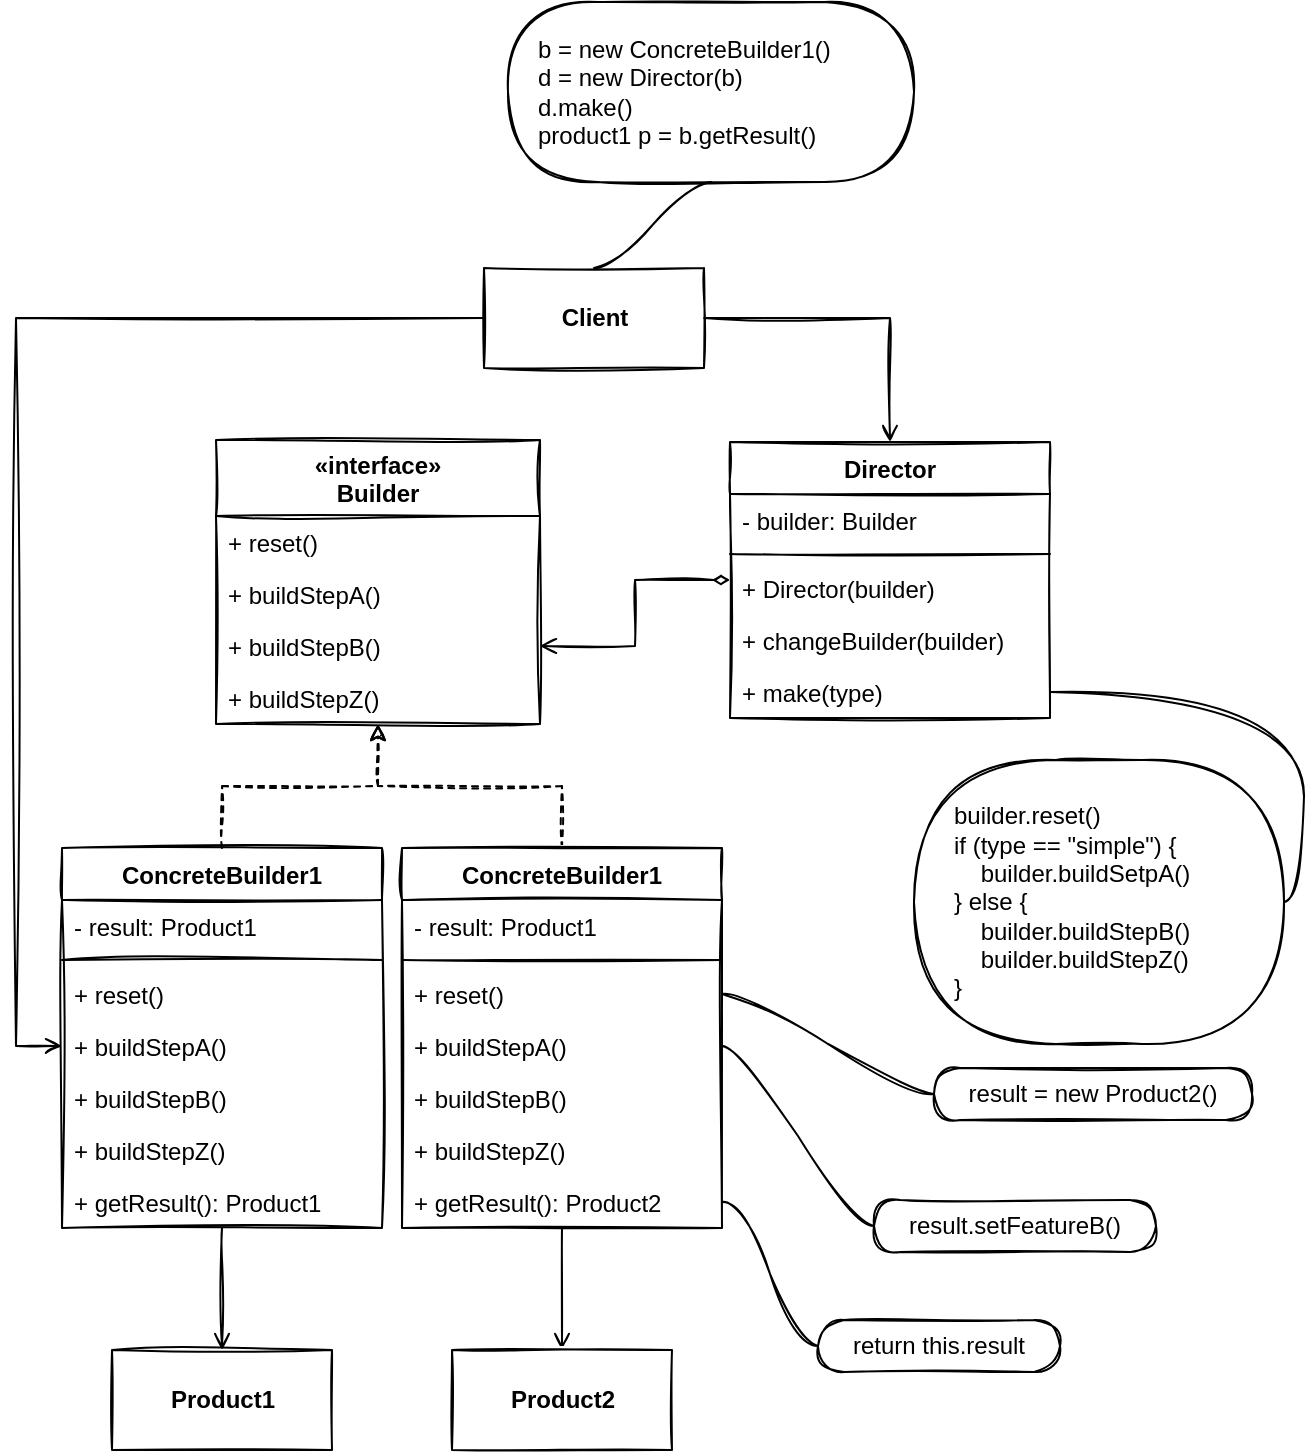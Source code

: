 <mxfile>
    <diagram id="TZTLIemM7V4YDibyDKoc" name="Standard">
        <mxGraphModel dx="1374" dy="782" grid="0" gridSize="10" guides="1" tooltips="1" connect="1" arrows="1" fold="1" page="1" pageScale="1" pageWidth="827" pageHeight="1169" math="0" shadow="0">
            <root>
                <mxCell id="0"/>
                <mxCell id="1" parent="0"/>
                <mxCell id="6" value="«interface»&#10;Builder" style="swimlane;fontStyle=1;childLayout=stackLayout;horizontal=1;startSize=38;fillColor=none;horizontalStack=0;resizeParent=1;resizeParentMax=0;resizeLast=0;collapsible=1;marginBottom=0;sketch=1;" parent="1" vertex="1">
                    <mxGeometry x="221" y="294" width="162" height="142" as="geometry">
                        <mxRectangle x="130" y="284" width="90" height="38" as="alternateBounds"/>
                    </mxGeometry>
                </mxCell>
                <mxCell id="7" value="+ reset()" style="text;strokeColor=none;fillColor=none;align=left;verticalAlign=top;spacingLeft=4;spacingRight=4;overflow=hidden;rotatable=0;points=[[0,0.5],[1,0.5]];portConstraint=eastwest;sketch=1;" parent="6" vertex="1">
                    <mxGeometry y="38" width="162" height="26" as="geometry"/>
                </mxCell>
                <mxCell id="8" value="+ buildStepA()" style="text;strokeColor=none;fillColor=none;align=left;verticalAlign=top;spacingLeft=4;spacingRight=4;overflow=hidden;rotatable=0;points=[[0,0.5],[1,0.5]];portConstraint=eastwest;sketch=1;" parent="6" vertex="1">
                    <mxGeometry y="64" width="162" height="26" as="geometry"/>
                </mxCell>
                <mxCell id="9" value="+ buildStepB()" style="text;strokeColor=none;fillColor=none;align=left;verticalAlign=top;spacingLeft=4;spacingRight=4;overflow=hidden;rotatable=0;points=[[0,0.5],[1,0.5]];portConstraint=eastwest;sketch=1;" parent="6" vertex="1">
                    <mxGeometry y="90" width="162" height="26" as="geometry"/>
                </mxCell>
                <mxCell id="15" value="+ buildStepZ()" style="text;strokeColor=none;fillColor=none;align=left;verticalAlign=top;spacingLeft=4;spacingRight=4;overflow=hidden;rotatable=0;points=[[0,0.5],[1,0.5]];portConstraint=eastwest;sketch=1;" parent="6" vertex="1">
                    <mxGeometry y="116" width="162" height="26" as="geometry"/>
                </mxCell>
                <mxCell id="30" style="edgeStyle=orthogonalEdgeStyle;sketch=1;html=1;exitX=0.5;exitY=0;exitDx=0;exitDy=0;entryX=0.5;entryY=1;entryDx=0;entryDy=0;rounded=0;dashed=1;" parent="1" source="16" target="6" edge="1">
                    <mxGeometry relative="1" as="geometry"/>
                </mxCell>
                <mxCell id="37" value="" style="edgeStyle=orthogonalEdgeStyle;rounded=0;sketch=1;html=1;endArrow=open;endFill=0;" parent="1" source="16" target="34" edge="1">
                    <mxGeometry relative="1" as="geometry"/>
                </mxCell>
                <mxCell id="16" value="ConcreteBuilder1" style="swimlane;fontStyle=1;align=center;verticalAlign=top;childLayout=stackLayout;horizontal=1;startSize=26;horizontalStack=0;resizeParent=1;resizeParentMax=0;resizeLast=0;collapsible=1;marginBottom=0;sketch=1;" parent="1" vertex="1">
                    <mxGeometry x="144" y="498" width="160" height="190" as="geometry">
                        <mxRectangle x="53" y="488" width="127" height="26" as="alternateBounds"/>
                    </mxGeometry>
                </mxCell>
                <mxCell id="17" value="- result: Product1" style="text;strokeColor=none;fillColor=none;align=left;verticalAlign=top;spacingLeft=4;spacingRight=4;overflow=hidden;rotatable=0;points=[[0,0.5],[1,0.5]];portConstraint=eastwest;sketch=1;" parent="16" vertex="1">
                    <mxGeometry y="26" width="160" height="26" as="geometry"/>
                </mxCell>
                <mxCell id="18" value="" style="line;strokeWidth=1;fillColor=none;align=left;verticalAlign=middle;spacingTop=-1;spacingLeft=3;spacingRight=3;rotatable=0;labelPosition=right;points=[];portConstraint=eastwest;sketch=1;" parent="16" vertex="1">
                    <mxGeometry y="52" width="160" height="8" as="geometry"/>
                </mxCell>
                <mxCell id="19" value="+ reset()" style="text;strokeColor=none;fillColor=none;align=left;verticalAlign=top;spacingLeft=4;spacingRight=4;overflow=hidden;rotatable=0;points=[[0,0.5],[1,0.5]];portConstraint=eastwest;sketch=1;" parent="16" vertex="1">
                    <mxGeometry y="60" width="160" height="26" as="geometry"/>
                </mxCell>
                <mxCell id="21" value="+ buildStepA()" style="text;strokeColor=none;fillColor=none;align=left;verticalAlign=top;spacingLeft=4;spacingRight=4;overflow=hidden;rotatable=0;points=[[0,0.5],[1,0.5]];portConstraint=eastwest;sketch=1;" parent="16" vertex="1">
                    <mxGeometry y="86" width="160" height="26" as="geometry"/>
                </mxCell>
                <mxCell id="20" value="+ buildStepB()" style="text;strokeColor=none;fillColor=none;align=left;verticalAlign=top;spacingLeft=4;spacingRight=4;overflow=hidden;rotatable=0;points=[[0,0.5],[1,0.5]];portConstraint=eastwest;sketch=1;" parent="16" vertex="1">
                    <mxGeometry y="112" width="160" height="26" as="geometry"/>
                </mxCell>
                <mxCell id="22" value="+ buildStepZ()" style="text;strokeColor=none;fillColor=none;align=left;verticalAlign=top;spacingLeft=4;spacingRight=4;overflow=hidden;rotatable=0;points=[[0,0.5],[1,0.5]];portConstraint=eastwest;sketch=1;" parent="16" vertex="1">
                    <mxGeometry y="138" width="160" height="26" as="geometry"/>
                </mxCell>
                <mxCell id="38" value="+ getResult(): Product1" style="text;strokeColor=none;fillColor=none;align=left;verticalAlign=top;spacingLeft=4;spacingRight=4;overflow=hidden;rotatable=0;points=[[0,0.5],[1,0.5]];portConstraint=eastwest;sketch=1;" parent="16" vertex="1">
                    <mxGeometry y="164" width="160" height="26" as="geometry"/>
                </mxCell>
                <mxCell id="32" style="edgeStyle=orthogonalEdgeStyle;rounded=0;sketch=1;html=1;exitX=0.5;exitY=0;exitDx=0;exitDy=0;entryX=0.5;entryY=1;entryDx=0;entryDy=0;dashed=1;" parent="1" source="23" target="6" edge="1">
                    <mxGeometry relative="1" as="geometry">
                        <mxPoint x="302" y="436" as="targetPoint"/>
                    </mxGeometry>
                </mxCell>
                <mxCell id="36" value="" style="edgeStyle=orthogonalEdgeStyle;rounded=0;sketch=1;html=1;endArrow=open;endFill=0;" parent="1" source="23" target="35" edge="1">
                    <mxGeometry relative="1" as="geometry"/>
                </mxCell>
                <mxCell id="23" value="ConcreteBuilder1" style="swimlane;fontStyle=1;align=center;verticalAlign=top;childLayout=stackLayout;horizontal=1;startSize=26;horizontalStack=0;resizeParent=1;resizeParentMax=0;resizeLast=0;collapsible=1;marginBottom=0;sketch=1;" parent="1" vertex="1">
                    <mxGeometry x="314" y="498" width="160" height="190" as="geometry"/>
                </mxCell>
                <mxCell id="24" value="- result: Product1" style="text;strokeColor=none;fillColor=none;align=left;verticalAlign=top;spacingLeft=4;spacingRight=4;overflow=hidden;rotatable=0;points=[[0,0.5],[1,0.5]];portConstraint=eastwest;sketch=1;" parent="23" vertex="1">
                    <mxGeometry y="26" width="160" height="26" as="geometry"/>
                </mxCell>
                <mxCell id="25" value="" style="line;strokeWidth=1;fillColor=none;align=left;verticalAlign=middle;spacingTop=-1;spacingLeft=3;spacingRight=3;rotatable=0;labelPosition=right;points=[];portConstraint=eastwest;sketch=1;" parent="23" vertex="1">
                    <mxGeometry y="52" width="160" height="8" as="geometry"/>
                </mxCell>
                <mxCell id="26" value="+ reset()" style="text;strokeColor=none;fillColor=none;align=left;verticalAlign=top;spacingLeft=4;spacingRight=4;overflow=hidden;rotatable=0;points=[[0,0.5],[1,0.5]];portConstraint=eastwest;sketch=1;" parent="23" vertex="1">
                    <mxGeometry y="60" width="160" height="26" as="geometry"/>
                </mxCell>
                <mxCell id="27" value="+ buildStepA()" style="text;strokeColor=none;fillColor=none;align=left;verticalAlign=top;spacingLeft=4;spacingRight=4;overflow=hidden;rotatable=0;points=[[0,0.5],[1,0.5]];portConstraint=eastwest;sketch=1;" parent="23" vertex="1">
                    <mxGeometry y="86" width="160" height="26" as="geometry"/>
                </mxCell>
                <mxCell id="28" value="+ buildStepB()" style="text;strokeColor=none;fillColor=none;align=left;verticalAlign=top;spacingLeft=4;spacingRight=4;overflow=hidden;rotatable=0;points=[[0,0.5],[1,0.5]];portConstraint=eastwest;sketch=1;" parent="23" vertex="1">
                    <mxGeometry y="112" width="160" height="26" as="geometry"/>
                </mxCell>
                <mxCell id="29" value="+ buildStepZ()" style="text;strokeColor=none;fillColor=none;align=left;verticalAlign=top;spacingLeft=4;spacingRight=4;overflow=hidden;rotatable=0;points=[[0,0.5],[1,0.5]];portConstraint=eastwest;sketch=1;" parent="23" vertex="1">
                    <mxGeometry y="138" width="160" height="26" as="geometry"/>
                </mxCell>
                <mxCell id="39" value="+ getResult(): Product2" style="text;strokeColor=none;fillColor=none;align=left;verticalAlign=top;spacingLeft=4;spacingRight=4;overflow=hidden;rotatable=0;points=[[0,0.5],[1,0.5]];portConstraint=eastwest;sketch=1;" parent="23" vertex="1">
                    <mxGeometry y="164" width="160" height="26" as="geometry"/>
                </mxCell>
                <mxCell id="34" value="Product1" style="html=1;sketch=1;fontStyle=1" parent="1" vertex="1">
                    <mxGeometry x="169" y="749" width="110" height="50" as="geometry"/>
                </mxCell>
                <mxCell id="35" value="Product2" style="html=1;sketch=1;fontStyle=1" parent="1" vertex="1">
                    <mxGeometry x="339" y="749" width="110" height="50" as="geometry"/>
                </mxCell>
                <mxCell id="47" value="" style="edgeStyle=orthogonalEdgeStyle;rounded=0;sketch=1;html=1;endArrow=open;endFill=0;startArrow=diamondThin;startFill=0;" parent="1" source="40" target="9" edge="1">
                    <mxGeometry relative="1" as="geometry"/>
                </mxCell>
                <mxCell id="40" value="Director" style="swimlane;fontStyle=1;align=center;verticalAlign=top;childLayout=stackLayout;horizontal=1;startSize=26;horizontalStack=0;resizeParent=1;resizeParentMax=0;resizeLast=0;collapsible=1;marginBottom=0;sketch=1;" parent="1" vertex="1">
                    <mxGeometry x="478" y="295" width="160" height="138" as="geometry">
                        <mxRectangle x="387" y="285" width="73" height="26" as="alternateBounds"/>
                    </mxGeometry>
                </mxCell>
                <mxCell id="41" value="- builder: Builder" style="text;strokeColor=none;fillColor=none;align=left;verticalAlign=top;spacingLeft=4;spacingRight=4;overflow=hidden;rotatable=0;points=[[0,0.5],[1,0.5]];portConstraint=eastwest;sketch=1;" parent="40" vertex="1">
                    <mxGeometry y="26" width="160" height="26" as="geometry"/>
                </mxCell>
                <mxCell id="42" value="" style="line;strokeWidth=1;fillColor=none;align=left;verticalAlign=middle;spacingTop=-1;spacingLeft=3;spacingRight=3;rotatable=0;labelPosition=right;points=[];portConstraint=eastwest;sketch=1;" parent="40" vertex="1">
                    <mxGeometry y="52" width="160" height="8" as="geometry"/>
                </mxCell>
                <mxCell id="43" value="+ Director(builder)" style="text;strokeColor=none;fillColor=none;align=left;verticalAlign=top;spacingLeft=4;spacingRight=4;overflow=hidden;rotatable=0;points=[[0,0.5],[1,0.5]];portConstraint=eastwest;sketch=1;" parent="40" vertex="1">
                    <mxGeometry y="60" width="160" height="26" as="geometry"/>
                </mxCell>
                <mxCell id="44" value="+ changeBuilder(builder)" style="text;strokeColor=none;fillColor=none;align=left;verticalAlign=top;spacingLeft=4;spacingRight=4;overflow=hidden;rotatable=0;points=[[0,0.5],[1,0.5]];portConstraint=eastwest;sketch=1;" parent="40" vertex="1">
                    <mxGeometry y="86" width="160" height="26" as="geometry"/>
                </mxCell>
                <mxCell id="45" value="+ make(type)" style="text;strokeColor=none;fillColor=none;align=left;verticalAlign=top;spacingLeft=4;spacingRight=4;overflow=hidden;rotatable=0;points=[[0,0.5],[1,0.5]];portConstraint=eastwest;sketch=1;" parent="40" vertex="1">
                    <mxGeometry y="112" width="160" height="26" as="geometry"/>
                </mxCell>
                <mxCell id="50" style="edgeStyle=orthogonalEdgeStyle;rounded=0;sketch=1;html=1;exitX=0;exitY=0.5;exitDx=0;exitDy=0;startArrow=none;startFill=0;endArrow=open;endFill=0;entryX=0;entryY=0.5;entryDx=0;entryDy=0;" parent="1" source="49" target="21" edge="1">
                    <mxGeometry relative="1" as="geometry">
                        <mxPoint x="116" y="606" as="targetPoint"/>
                        <Array as="points">
                            <mxPoint x="121" y="233"/>
                            <mxPoint x="121" y="597"/>
                        </Array>
                    </mxGeometry>
                </mxCell>
                <mxCell id="51" style="edgeStyle=orthogonalEdgeStyle;rounded=0;sketch=1;html=1;exitX=1;exitY=0.5;exitDx=0;exitDy=0;entryX=0.5;entryY=0;entryDx=0;entryDy=0;startArrow=none;startFill=0;endArrow=open;endFill=0;" parent="1" source="49" target="40" edge="1">
                    <mxGeometry relative="1" as="geometry"/>
                </mxCell>
                <mxCell id="49" value="Client" style="html=1;sketch=1;fontStyle=1" parent="1" vertex="1">
                    <mxGeometry x="355" y="208" width="110" height="50" as="geometry"/>
                </mxCell>
                <mxCell id="52" value="b = new ConcreteBuilder1()&lt;br&gt;d = new Director(b)&lt;br&gt;d.make()&lt;br&gt;product1 p = b.getResult()" style="whiteSpace=wrap;html=1;rounded=1;arcSize=50;align=left;verticalAlign=middle;strokeWidth=1;autosize=1;spacing=15;treeFolding=1;treeMoving=1;newEdgeStyle={&quot;edgeStyle&quot;:&quot;entityRelationEdgeStyle&quot;,&quot;startArrow&quot;:&quot;none&quot;,&quot;endArrow&quot;:&quot;none&quot;,&quot;segment&quot;:10,&quot;curved&quot;:1};sketch=1;spacingLeft=0;spacingRight=0;" parent="1" vertex="1">
                    <mxGeometry x="367" y="75" width="203" height="90" as="geometry"/>
                </mxCell>
                <mxCell id="53" value="" style="edgeStyle=entityRelationEdgeStyle;startArrow=none;endArrow=none;segment=10;curved=1;rounded=0;sketch=1;exitX=0.5;exitY=0;exitDx=0;exitDy=0;entryX=0.5;entryY=1;entryDx=0;entryDy=0;" parent="1" source="49" target="52" edge="1">
                    <mxGeometry relative="1" as="geometry">
                        <mxPoint x="416" y="181" as="sourcePoint"/>
                    </mxGeometry>
                </mxCell>
                <mxCell id="54" value="builder.reset()&lt;br&gt;if (type == &quot;simple&quot;) {&lt;br&gt;&lt;div&gt;&lt;span&gt;&amp;nbsp; &amp;nbsp; builder.buildSetpA()&lt;/span&gt;&lt;/div&gt;&lt;div&gt;&lt;span&gt;} else {&lt;/span&gt;&lt;/div&gt;&lt;div&gt;&lt;span&gt;&amp;nbsp; &amp;nbsp; builder.buildStepB()&lt;/span&gt;&lt;/div&gt;&lt;div&gt;&lt;span&gt;&amp;nbsp; &amp;nbsp; builder.buildStepZ()&lt;/span&gt;&lt;/div&gt;&lt;div&gt;&lt;span&gt;}&lt;/span&gt;&lt;/div&gt;" style="whiteSpace=wrap;html=1;rounded=1;arcSize=50;align=left;verticalAlign=middle;strokeWidth=1;autosize=1;spacing=20;treeFolding=1;treeMoving=1;newEdgeStyle={&quot;edgeStyle&quot;:&quot;entityRelationEdgeStyle&quot;,&quot;startArrow&quot;:&quot;none&quot;,&quot;endArrow&quot;:&quot;none&quot;,&quot;segment&quot;:10,&quot;curved&quot;:1};sketch=1;" parent="1" vertex="1">
                    <mxGeometry x="570" y="454" width="185" height="142" as="geometry"/>
                </mxCell>
                <mxCell id="55" value="" style="edgeStyle=entityRelationEdgeStyle;startArrow=none;endArrow=none;segment=10;curved=1;rounded=0;sketch=1;" parent="1" source="45" target="54" edge="1">
                    <mxGeometry relative="1" as="geometry">
                        <mxPoint x="545" y="512" as="sourcePoint"/>
                    </mxGeometry>
                </mxCell>
                <mxCell id="56" value="result = new Product2()" style="whiteSpace=wrap;html=1;rounded=1;arcSize=50;align=center;verticalAlign=middle;strokeWidth=1;autosize=1;spacing=4;treeFolding=1;treeMoving=1;newEdgeStyle={&quot;edgeStyle&quot;:&quot;entityRelationEdgeStyle&quot;,&quot;startArrow&quot;:&quot;none&quot;,&quot;endArrow&quot;:&quot;none&quot;,&quot;segment&quot;:10,&quot;curved&quot;:1};sketch=1;" parent="1" vertex="1">
                    <mxGeometry x="580" y="608" width="159" height="26" as="geometry"/>
                </mxCell>
                <mxCell id="57" value="" style="edgeStyle=entityRelationEdgeStyle;startArrow=none;endArrow=none;segment=10;curved=1;rounded=0;sketch=1;entryX=0;entryY=0.5;entryDx=0;entryDy=0;exitX=1;exitY=0.5;exitDx=0;exitDy=0;" parent="1" source="26" target="56" edge="1">
                    <mxGeometry relative="1" as="geometry">
                        <mxPoint x="495" y="632" as="sourcePoint"/>
                    </mxGeometry>
                </mxCell>
                <mxCell id="58" value="result.setFeatureB()" style="whiteSpace=wrap;html=1;rounded=1;arcSize=50;align=center;verticalAlign=middle;strokeWidth=1;autosize=1;spacing=4;treeFolding=1;treeMoving=1;newEdgeStyle={&quot;edgeStyle&quot;:&quot;entityRelationEdgeStyle&quot;,&quot;startArrow&quot;:&quot;none&quot;,&quot;endArrow&quot;:&quot;none&quot;,&quot;segment&quot;:10,&quot;curved&quot;:1};sketch=1;" parent="1" vertex="1">
                    <mxGeometry x="550" y="674" width="141" height="26" as="geometry"/>
                </mxCell>
                <mxCell id="59" value="" style="edgeStyle=entityRelationEdgeStyle;startArrow=none;endArrow=none;segment=10;curved=1;rounded=0;sketch=1;entryX=0;entryY=0.5;entryDx=0;entryDy=0;exitX=1;exitY=0.5;exitDx=0;exitDy=0;" parent="1" source="27" target="58" edge="1">
                    <mxGeometry relative="1" as="geometry">
                        <mxPoint x="449" y="616.0" as="sourcePoint"/>
                        <mxPoint x="555" y="666.0" as="targetPoint"/>
                    </mxGeometry>
                </mxCell>
                <mxCell id="60" value="return this.result" style="whiteSpace=wrap;html=1;rounded=1;arcSize=50;align=center;verticalAlign=middle;strokeWidth=1;autosize=1;spacing=4;treeFolding=1;treeMoving=1;newEdgeStyle={&quot;edgeStyle&quot;:&quot;entityRelationEdgeStyle&quot;,&quot;startArrow&quot;:&quot;none&quot;,&quot;endArrow&quot;:&quot;none&quot;,&quot;segment&quot;:10,&quot;curved&quot;:1};sketch=1;" parent="1" vertex="1">
                    <mxGeometry x="522" y="734" width="121" height="26" as="geometry"/>
                </mxCell>
                <mxCell id="61" value="" style="edgeStyle=entityRelationEdgeStyle;startArrow=none;endArrow=none;segment=10;curved=1;rounded=0;sketch=1;exitX=1;exitY=0.5;exitDx=0;exitDy=0;" parent="1" source="39" target="60" edge="1">
                    <mxGeometry relative="1" as="geometry">
                        <mxPoint x="569" y="754" as="sourcePoint"/>
                    </mxGeometry>
                </mxCell>
            </root>
        </mxGraphModel>
    </diagram>
    <diagram id="hM4IRcCXv8HeKPSDkAta" name="Practice">
        <mxGraphModel dx="859" dy="489" grid="0" gridSize="10" guides="1" tooltips="1" connect="1" arrows="1" fold="1" page="1" pageScale="1" pageWidth="827" pageHeight="1169" math="0" shadow="0">
            <root>
                <mxCell id="X0hyAaEp1PcIMpVGiumt-0"/>
                <mxCell id="X0hyAaEp1PcIMpVGiumt-1" parent="X0hyAaEp1PcIMpVGiumt-0"/>
                <mxCell id="fDoHiUCOHHw3vwSHN8Bp-12" value="" style="edgeStyle=orthogonalEdgeStyle;rounded=0;sketch=1;html=1;startArrow=none;startFill=0;endArrow=open;endFill=0;" parent="X0hyAaEp1PcIMpVGiumt-1" source="dYky2I5HJQydA3VeJbg_-0" target="fDoHiUCOHHw3vwSHN8Bp-9" edge="1">
                    <mxGeometry relative="1" as="geometry"/>
                </mxCell>
                <mxCell id="dYky2I5HJQydA3VeJbg_-0" value="«interface»&#10;Builder" style="swimlane;fontStyle=1;childLayout=stackLayout;horizontal=1;startSize=40;fillColor=none;horizontalStack=0;resizeParent=1;resizeParentMax=0;resizeLast=0;collapsible=1;marginBottom=0;sketch=1;" parent="X0hyAaEp1PcIMpVGiumt-1" vertex="1">
                    <mxGeometry x="129" y="267" width="315" height="240" as="geometry"/>
                </mxCell>
                <mxCell id="fDoHiUCOHHw3vwSHN8Bp-0" value="+ packPrimaryWeapon()" style="text;strokeColor=none;fillColor=none;align=left;verticalAlign=top;spacingLeft=4;spacingRight=4;overflow=hidden;rotatable=0;points=[[0,0.5],[1,0.5]];portConstraint=eastwest;sketch=1;" parent="dYky2I5HJQydA3VeJbg_-0" vertex="1">
                    <mxGeometry y="40" width="315" height="29" as="geometry"/>
                </mxCell>
                <mxCell id="dYky2I5HJQydA3VeJbg_-3" value="+ packSecondaryWeapon(isSubmachineGun: boolean)" style="text;strokeColor=none;fillColor=none;align=left;verticalAlign=top;spacingLeft=4;spacingRight=4;overflow=hidden;rotatable=0;points=[[0,0.5],[1,0.5]];portConstraint=eastwest;sketch=1;" parent="dYky2I5HJQydA3VeJbg_-0" vertex="1">
                    <mxGeometry y="69" width="315" height="29" as="geometry"/>
                </mxCell>
                <mxCell id="dYky2I5HJQydA3VeJbg_-2" value="+ packMeleeWeapon()" style="text;strokeColor=none;fillColor=none;align=left;verticalAlign=top;spacingLeft=4;spacingRight=4;overflow=hidden;rotatable=0;points=[[0,0.5],[1,0.5]];portConstraint=eastwest;sketch=1;" parent="dYky2I5HJQydA3VeJbg_-0" vertex="1">
                    <mxGeometry y="98" width="315" height="26" as="geometry"/>
                </mxCell>
                <mxCell id="fDoHiUCOHHw3vwSHN8Bp-1" value="+ packThrowableWeapon(isLethal: boolean)" style="text;strokeColor=none;fillColor=none;align=left;verticalAlign=top;spacingLeft=4;spacingRight=4;overflow=hidden;rotatable=0;points=[[0,0.5],[1,0.5]];portConstraint=eastwest;sketch=1;" parent="dYky2I5HJQydA3VeJbg_-0" vertex="1">
                    <mxGeometry y="124" width="315" height="29" as="geometry"/>
                </mxCell>
                <mxCell id="fDoHiUCOHHw3vwSHN8Bp-2" value="+ packArmor(withSteelPlate: boolean)" style="text;strokeColor=none;fillColor=none;align=left;verticalAlign=top;spacingLeft=4;spacingRight=4;overflow=hidden;rotatable=0;points=[[0,0.5],[1,0.5]];portConstraint=eastwest;sketch=1;" parent="dYky2I5HJQydA3VeJbg_-0" vertex="1">
                    <mxGeometry y="153" width="315" height="29" as="geometry"/>
                </mxCell>
                <mxCell id="fDoHiUCOHHw3vwSHN8Bp-3" value="+ packHelmet(withNighVision: boolean)" style="text;strokeColor=none;fillColor=none;align=left;verticalAlign=top;spacingLeft=4;spacingRight=4;overflow=hidden;rotatable=0;points=[[0,0.5],[1,0.5]];portConstraint=eastwest;sketch=1;" parent="dYky2I5HJQydA3VeJbg_-0" vertex="1">
                    <mxGeometry y="182" width="315" height="29" as="geometry"/>
                </mxCell>
                <mxCell id="fDoHiUCOHHw3vwSHN8Bp-4" value="+ getKit(): Kit" style="text;strokeColor=none;fillColor=none;align=left;verticalAlign=top;spacingLeft=4;spacingRight=4;overflow=hidden;rotatable=0;points=[[0,0.5],[1,0.5]];portConstraint=eastwest;sketch=1;" parent="dYky2I5HJQydA3VeJbg_-0" vertex="1">
                    <mxGeometry y="211" width="315" height="29" as="geometry"/>
                </mxCell>
                <mxCell id="fDoHiUCOHHw3vwSHN8Bp-5" value="Kit" style="swimlane;fontStyle=1;align=center;verticalAlign=top;childLayout=stackLayout;horizontal=1;startSize=26;horizontalStack=0;resizeParent=1;resizeParentMax=0;resizeLast=0;collapsible=1;marginBottom=0;sketch=1;" parent="X0hyAaEp1PcIMpVGiumt-1" vertex="1">
                    <mxGeometry x="488" y="304" width="250" height="268" as="geometry"/>
                </mxCell>
                <mxCell id="fDoHiUCOHHw3vwSHN8Bp-6" value="- headwear: string[]" style="text;strokeColor=none;fillColor=none;align=left;verticalAlign=top;spacingLeft=4;spacingRight=4;overflow=hidden;rotatable=0;points=[[0,0.5],[1,0.5]];portConstraint=eastwest;sketch=1;" parent="fDoHiUCOHHw3vwSHN8Bp-5" vertex="1">
                    <mxGeometry y="26" width="250" height="26" as="geometry"/>
                </mxCell>
                <mxCell id="fDoHiUCOHHw3vwSHN8Bp-39" value="- bodygear: string[]" style="text;strokeColor=none;fillColor=none;align=left;verticalAlign=top;spacingLeft=4;spacingRight=4;overflow=hidden;rotatable=0;points=[[0,0.5],[1,0.5]];portConstraint=eastwest;sketch=1;" parent="fDoHiUCOHHw3vwSHN8Bp-5" vertex="1">
                    <mxGeometry y="52" width="250" height="26" as="geometry"/>
                </mxCell>
                <mxCell id="fDoHiUCOHHw3vwSHN8Bp-41" value="- onHand: string[]" style="text;strokeColor=none;fillColor=none;align=left;verticalAlign=top;spacingLeft=4;spacingRight=4;overflow=hidden;rotatable=0;points=[[0,0.5],[1,0.5]];portConstraint=eastwest;sketch=1;" parent="fDoHiUCOHHw3vwSHN8Bp-5" vertex="1">
                    <mxGeometry y="78" width="250" height="26" as="geometry"/>
                </mxCell>
                <mxCell id="fDoHiUCOHHw3vwSHN8Bp-40" value="- packed: string[]" style="text;strokeColor=none;fillColor=none;align=left;verticalAlign=top;spacingLeft=4;spacingRight=4;overflow=hidden;rotatable=0;points=[[0,0.5],[1,0.5]];portConstraint=eastwest;sketch=1;" parent="fDoHiUCOHHw3vwSHN8Bp-5" vertex="1">
                    <mxGeometry y="104" width="250" height="26" as="geometry"/>
                </mxCell>
                <mxCell id="fDoHiUCOHHw3vwSHN8Bp-7" value="" style="line;strokeWidth=1;fillColor=none;align=left;verticalAlign=middle;spacingTop=-1;spacingLeft=3;spacingRight=3;rotatable=0;labelPosition=right;points=[];portConstraint=eastwest;sketch=1;" parent="fDoHiUCOHHw3vwSHN8Bp-5" vertex="1">
                    <mxGeometry y="130" width="250" height="8" as="geometry"/>
                </mxCell>
                <mxCell id="fDoHiUCOHHw3vwSHN8Bp-9" value="+ addHeadwear(equipmentName: string)" style="text;strokeColor=none;fillColor=none;align=left;verticalAlign=top;spacingLeft=4;spacingRight=4;overflow=hidden;rotatable=0;points=[[0,0.5],[1,0.5]];portConstraint=eastwest;sketch=1;" parent="fDoHiUCOHHw3vwSHN8Bp-5" vertex="1">
                    <mxGeometry y="138" width="250" height="26" as="geometry"/>
                </mxCell>
                <mxCell id="fDoHiUCOHHw3vwSHN8Bp-44" value="+ addBodygear(equipmentName: string)" style="text;strokeColor=none;fillColor=none;align=left;verticalAlign=top;spacingLeft=4;spacingRight=4;overflow=hidden;rotatable=0;points=[[0,0.5],[1,0.5]];portConstraint=eastwest;sketch=1;" parent="fDoHiUCOHHw3vwSHN8Bp-5" vertex="1">
                    <mxGeometry y="164" width="250" height="26" as="geometry"/>
                </mxCell>
                <mxCell id="fDoHiUCOHHw3vwSHN8Bp-43" value="+ addOnHand(equipmentName: string)" style="text;strokeColor=none;fillColor=none;align=left;verticalAlign=top;spacingLeft=4;spacingRight=4;overflow=hidden;rotatable=0;points=[[0,0.5],[1,0.5]];portConstraint=eastwest;sketch=1;" parent="fDoHiUCOHHw3vwSHN8Bp-5" vertex="1">
                    <mxGeometry y="190" width="250" height="26" as="geometry"/>
                </mxCell>
                <mxCell id="fDoHiUCOHHw3vwSHN8Bp-42" value="+ addPacked(equipmentName: string)" style="text;strokeColor=none;fillColor=none;align=left;verticalAlign=top;spacingLeft=4;spacingRight=4;overflow=hidden;rotatable=0;points=[[0,0.5],[1,0.5]];portConstraint=eastwest;sketch=1;" parent="fDoHiUCOHHw3vwSHN8Bp-5" vertex="1">
                    <mxGeometry y="216" width="250" height="26" as="geometry"/>
                </mxCell>
                <mxCell id="fDoHiUCOHHw3vwSHN8Bp-8" value="+ showMeWhatYouGot()" style="text;strokeColor=none;fillColor=none;align=left;verticalAlign=top;spacingLeft=4;spacingRight=4;overflow=hidden;rotatable=0;points=[[0,0.5],[1,0.5]];portConstraint=eastwest;sketch=1;" parent="fDoHiUCOHHw3vwSHN8Bp-5" vertex="1">
                    <mxGeometry y="242" width="250" height="26" as="geometry"/>
                </mxCell>
                <mxCell id="fDoHiUCOHHw3vwSHN8Bp-37" style="edgeStyle=orthogonalEdgeStyle;rounded=0;sketch=1;html=1;exitX=0.5;exitY=0;exitDx=0;exitDy=0;entryX=0.481;entryY=1.031;entryDx=0;entryDy=0;entryPerimeter=0;startArrow=none;startFill=0;endArrow=block;endFill=0;dashed=1;" parent="X0hyAaEp1PcIMpVGiumt-1" source="fDoHiUCOHHw3vwSHN8Bp-13" target="fDoHiUCOHHw3vwSHN8Bp-4" edge="1">
                    <mxGeometry relative="1" as="geometry"/>
                </mxCell>
                <mxCell id="fDoHiUCOHHw3vwSHN8Bp-13" value="SniperKitBuilder" style="swimlane;fontStyle=1;align=center;verticalAlign=top;childLayout=stackLayout;horizontal=1;startSize=26;horizontalStack=0;resizeParent=1;resizeParentMax=0;resizeLast=0;collapsible=1;marginBottom=0;sketch=1;" parent="X0hyAaEp1PcIMpVGiumt-1" vertex="1">
                    <mxGeometry x="69" y="671" width="315" height="260" as="geometry"/>
                </mxCell>
                <mxCell id="fDoHiUCOHHw3vwSHN8Bp-14" value="- kit: Kit" style="text;strokeColor=none;fillColor=none;align=left;verticalAlign=top;spacingLeft=4;spacingRight=4;overflow=hidden;rotatable=0;points=[[0,0.5],[1,0.5]];portConstraint=eastwest;sketch=1;" parent="fDoHiUCOHHw3vwSHN8Bp-13" vertex="1">
                    <mxGeometry y="26" width="315" height="26" as="geometry"/>
                </mxCell>
                <mxCell id="fDoHiUCOHHw3vwSHN8Bp-15" value="" style="line;strokeWidth=1;fillColor=none;align=left;verticalAlign=middle;spacingTop=-1;spacingLeft=3;spacingRight=3;rotatable=0;labelPosition=right;points=[];portConstraint=eastwest;sketch=1;" parent="fDoHiUCOHHw3vwSHN8Bp-13" vertex="1">
                    <mxGeometry y="52" width="315" height="8" as="geometry"/>
                </mxCell>
                <mxCell id="fDoHiUCOHHw3vwSHN8Bp-20" value="+ packPrimaryWeapon()" style="text;strokeColor=none;fillColor=none;align=left;verticalAlign=top;spacingLeft=4;spacingRight=4;overflow=hidden;rotatable=0;points=[[0,0.5],[1,0.5]];portConstraint=eastwest;sketch=1;" parent="fDoHiUCOHHw3vwSHN8Bp-13" vertex="1">
                    <mxGeometry y="60" width="315" height="29" as="geometry"/>
                </mxCell>
                <mxCell id="fDoHiUCOHHw3vwSHN8Bp-19" value="+ packSecondaryWeapon(isSubmachineGun: boolean)" style="text;strokeColor=none;fillColor=none;align=left;verticalAlign=top;spacingLeft=4;spacingRight=4;overflow=hidden;rotatable=0;points=[[0,0.5],[1,0.5]];portConstraint=eastwest;sketch=1;" parent="fDoHiUCOHHw3vwSHN8Bp-13" vertex="1">
                    <mxGeometry y="89" width="315" height="29" as="geometry"/>
                </mxCell>
                <mxCell id="fDoHiUCOHHw3vwSHN8Bp-18" value="+ packMeleeWeapon()" style="text;strokeColor=none;fillColor=none;align=left;verticalAlign=top;spacingLeft=4;spacingRight=4;overflow=hidden;rotatable=0;points=[[0,0.5],[1,0.5]];portConstraint=eastwest;sketch=1;" parent="fDoHiUCOHHw3vwSHN8Bp-13" vertex="1">
                    <mxGeometry y="118" width="315" height="26" as="geometry"/>
                </mxCell>
                <mxCell id="fDoHiUCOHHw3vwSHN8Bp-21" value="+ packThrowableWeapon(isLethal: boolean)" style="text;strokeColor=none;fillColor=none;align=left;verticalAlign=top;spacingLeft=4;spacingRight=4;overflow=hidden;rotatable=0;points=[[0,0.5],[1,0.5]];portConstraint=eastwest;sketch=1;" parent="fDoHiUCOHHw3vwSHN8Bp-13" vertex="1">
                    <mxGeometry y="144" width="315" height="29" as="geometry"/>
                </mxCell>
                <mxCell id="fDoHiUCOHHw3vwSHN8Bp-22" value="+ packArmor(withSteelPlate: boolean)" style="text;strokeColor=none;fillColor=none;align=left;verticalAlign=top;spacingLeft=4;spacingRight=4;overflow=hidden;rotatable=0;points=[[0,0.5],[1,0.5]];portConstraint=eastwest;sketch=1;" parent="fDoHiUCOHHw3vwSHN8Bp-13" vertex="1">
                    <mxGeometry y="173" width="315" height="29" as="geometry"/>
                </mxCell>
                <mxCell id="fDoHiUCOHHw3vwSHN8Bp-23" value="+ packHelmet(withNighVision: boolean)" style="text;strokeColor=none;fillColor=none;align=left;verticalAlign=top;spacingLeft=4;spacingRight=4;overflow=hidden;rotatable=0;points=[[0,0.5],[1,0.5]];portConstraint=eastwest;sketch=1;" parent="fDoHiUCOHHw3vwSHN8Bp-13" vertex="1">
                    <mxGeometry y="202" width="315" height="29" as="geometry"/>
                </mxCell>
                <mxCell id="fDoHiUCOHHw3vwSHN8Bp-24" value="+ getKit(): Kit" style="text;strokeColor=none;fillColor=none;align=left;verticalAlign=top;spacingLeft=4;spacingRight=4;overflow=hidden;rotatable=0;points=[[0,0.5],[1,0.5]];portConstraint=eastwest;sketch=1;" parent="fDoHiUCOHHw3vwSHN8Bp-13" vertex="1">
                    <mxGeometry y="231" width="315" height="29" as="geometry"/>
                </mxCell>
                <mxCell id="fDoHiUCOHHw3vwSHN8Bp-38" style="edgeStyle=orthogonalEdgeStyle;rounded=0;sketch=1;html=1;exitX=0.5;exitY=0;exitDx=0;exitDy=0;startArrow=none;startFill=0;endArrow=block;endFill=0;entryX=0.483;entryY=1.024;entryDx=0;entryDy=0;entryPerimeter=0;dashed=1;" parent="X0hyAaEp1PcIMpVGiumt-1" source="fDoHiUCOHHw3vwSHN8Bp-25" target="fDoHiUCOHHw3vwSHN8Bp-4" edge="1">
                    <mxGeometry relative="1" as="geometry">
                        <mxPoint x="317" y="531" as="targetPoint"/>
                    </mxGeometry>
                </mxCell>
                <mxCell id="fDoHiUCOHHw3vwSHN8Bp-25" value="BreachManKitBuilder" style="swimlane;fontStyle=1;align=center;verticalAlign=top;childLayout=stackLayout;horizontal=1;startSize=26;horizontalStack=0;resizeParent=1;resizeParentMax=0;resizeLast=0;collapsible=1;marginBottom=0;sketch=1;" parent="X0hyAaEp1PcIMpVGiumt-1" vertex="1">
                    <mxGeometry x="412" y="671" width="315" height="260" as="geometry"/>
                </mxCell>
                <mxCell id="fDoHiUCOHHw3vwSHN8Bp-26" value="- kit: Kit" style="text;strokeColor=none;fillColor=none;align=left;verticalAlign=top;spacingLeft=4;spacingRight=4;overflow=hidden;rotatable=0;points=[[0,0.5],[1,0.5]];portConstraint=eastwest;sketch=1;" parent="fDoHiUCOHHw3vwSHN8Bp-25" vertex="1">
                    <mxGeometry y="26" width="315" height="26" as="geometry"/>
                </mxCell>
                <mxCell id="fDoHiUCOHHw3vwSHN8Bp-27" value="" style="line;strokeWidth=1;fillColor=none;align=left;verticalAlign=middle;spacingTop=-1;spacingLeft=3;spacingRight=3;rotatable=0;labelPosition=right;points=[];portConstraint=eastwest;sketch=1;" parent="fDoHiUCOHHw3vwSHN8Bp-25" vertex="1">
                    <mxGeometry y="52" width="315" height="8" as="geometry"/>
                </mxCell>
                <mxCell id="fDoHiUCOHHw3vwSHN8Bp-31" value="+ packPrimaryWeapon()" style="text;strokeColor=none;fillColor=none;align=left;verticalAlign=top;spacingLeft=4;spacingRight=4;overflow=hidden;rotatable=0;points=[[0,0.5],[1,0.5]];portConstraint=eastwest;sketch=1;" parent="fDoHiUCOHHw3vwSHN8Bp-25" vertex="1">
                    <mxGeometry y="60" width="315" height="29" as="geometry"/>
                </mxCell>
                <mxCell id="fDoHiUCOHHw3vwSHN8Bp-30" value="+ packSecondaryWeapon(isSubmachineGun: boolean)" style="text;strokeColor=none;fillColor=none;align=left;verticalAlign=top;spacingLeft=4;spacingRight=4;overflow=hidden;rotatable=0;points=[[0,0.5],[1,0.5]];portConstraint=eastwest;sketch=1;" parent="fDoHiUCOHHw3vwSHN8Bp-25" vertex="1">
                    <mxGeometry y="89" width="315" height="29" as="geometry"/>
                </mxCell>
                <mxCell id="fDoHiUCOHHw3vwSHN8Bp-29" value="+ packMeleeWeapon()" style="text;strokeColor=none;fillColor=none;align=left;verticalAlign=top;spacingLeft=4;spacingRight=4;overflow=hidden;rotatable=0;points=[[0,0.5],[1,0.5]];portConstraint=eastwest;sketch=1;" parent="fDoHiUCOHHw3vwSHN8Bp-25" vertex="1">
                    <mxGeometry y="118" width="315" height="26" as="geometry"/>
                </mxCell>
                <mxCell id="fDoHiUCOHHw3vwSHN8Bp-32" value="+ packThrowableWeapon(isLethal: boolean)" style="text;strokeColor=none;fillColor=none;align=left;verticalAlign=top;spacingLeft=4;spacingRight=4;overflow=hidden;rotatable=0;points=[[0,0.5],[1,0.5]];portConstraint=eastwest;sketch=1;" parent="fDoHiUCOHHw3vwSHN8Bp-25" vertex="1">
                    <mxGeometry y="144" width="315" height="29" as="geometry"/>
                </mxCell>
                <mxCell id="fDoHiUCOHHw3vwSHN8Bp-33" value="+ packArmor(withSteelPlate: boolean)" style="text;strokeColor=none;fillColor=none;align=left;verticalAlign=top;spacingLeft=4;spacingRight=4;overflow=hidden;rotatable=0;points=[[0,0.5],[1,0.5]];portConstraint=eastwest;sketch=1;" parent="fDoHiUCOHHw3vwSHN8Bp-25" vertex="1">
                    <mxGeometry y="173" width="315" height="29" as="geometry"/>
                </mxCell>
                <mxCell id="fDoHiUCOHHw3vwSHN8Bp-35" value="+ packHelmet(withNighVision: boolean)" style="text;strokeColor=none;fillColor=none;align=left;verticalAlign=top;spacingLeft=4;spacingRight=4;overflow=hidden;rotatable=0;points=[[0,0.5],[1,0.5]];portConstraint=eastwest;sketch=1;" parent="fDoHiUCOHHw3vwSHN8Bp-25" vertex="1">
                    <mxGeometry y="202" width="315" height="29" as="geometry"/>
                </mxCell>
                <mxCell id="fDoHiUCOHHw3vwSHN8Bp-34" value="+ getKit(): Kit" style="text;strokeColor=none;fillColor=none;align=left;verticalAlign=top;spacingLeft=4;spacingRight=4;overflow=hidden;rotatable=0;points=[[0,0.5],[1,0.5]];portConstraint=eastwest;sketch=1;" parent="fDoHiUCOHHw3vwSHN8Bp-25" vertex="1">
                    <mxGeometry y="231" width="315" height="29" as="geometry"/>
                </mxCell>
                <mxCell id="fDoHiUCOHHw3vwSHN8Bp-48" value="Quartermaster" style="swimlane;fontStyle=1;align=center;verticalAlign=top;childLayout=stackLayout;horizontal=1;startSize=26;horizontalStack=0;resizeParent=1;resizeParentMax=0;resizeLast=0;collapsible=1;marginBottom=0;sketch=1;" parent="X0hyAaEp1PcIMpVGiumt-1" vertex="1">
                    <mxGeometry x="488" y="123" width="250" height="164" as="geometry"/>
                </mxCell>
                <mxCell id="fDoHiUCOHHw3vwSHN8Bp-49" value="- builder: Builder" style="text;strokeColor=none;fillColor=none;align=left;verticalAlign=top;spacingLeft=4;spacingRight=4;overflow=hidden;rotatable=0;points=[[0,0.5],[1,0.5]];portConstraint=eastwest;sketch=1;" parent="fDoHiUCOHHw3vwSHN8Bp-48" vertex="1">
                    <mxGeometry y="26" width="250" height="26" as="geometry"/>
                </mxCell>
                <mxCell id="fDoHiUCOHHw3vwSHN8Bp-50" value="" style="line;strokeWidth=1;fillColor=none;align=left;verticalAlign=middle;spacingTop=-1;spacingLeft=3;spacingRight=3;rotatable=0;labelPosition=right;points=[];portConstraint=eastwest;sketch=1;" parent="fDoHiUCOHHw3vwSHN8Bp-48" vertex="1">
                    <mxGeometry y="52" width="250" height="8" as="geometry"/>
                </mxCell>
                <mxCell id="9G-IWdwj9B9f_0mQ7Esn-4" value="+ Quartermaster(b: Builder)" style="text;strokeColor=none;fillColor=none;align=left;verticalAlign=top;spacingLeft=4;spacingRight=4;overflow=hidden;rotatable=0;points=[[0,0.5],[1,0.5]];portConstraint=eastwest;sketch=1;" parent="fDoHiUCOHHw3vwSHN8Bp-48" vertex="1">
                    <mxGeometry y="60" width="250" height="26" as="geometry"/>
                </mxCell>
                <mxCell id="fDoHiUCOHHw3vwSHN8Bp-51" value="+ provideForPatrolman(): Kit" style="text;strokeColor=none;fillColor=none;align=left;verticalAlign=top;spacingLeft=4;spacingRight=4;overflow=hidden;rotatable=0;points=[[0,0.5],[1,0.5]];portConstraint=eastwest;sketch=1;" parent="fDoHiUCOHHw3vwSHN8Bp-48" vertex="1">
                    <mxGeometry y="86" width="250" height="26" as="geometry"/>
                </mxCell>
                <mxCell id="9G-IWdwj9B9f_0mQ7Esn-0" value="+ provideForSpecialForce(): Kit" style="text;strokeColor=none;fillColor=none;align=left;verticalAlign=top;spacingLeft=4;spacingRight=4;overflow=hidden;rotatable=0;points=[[0,0.5],[1,0.5]];portConstraint=eastwest;sketch=1;" parent="fDoHiUCOHHw3vwSHN8Bp-48" vertex="1">
                    <mxGeometry y="112" width="250" height="26" as="geometry"/>
                </mxCell>
                <mxCell id="9G-IWdwj9B9f_0mQ7Esn-1" value="+ provideForFrontlineSoldier(): Kit" style="text;strokeColor=none;fillColor=none;align=left;verticalAlign=top;spacingLeft=4;spacingRight=4;overflow=hidden;rotatable=0;points=[[0,0.5],[1,0.5]];portConstraint=eastwest;sketch=1;" parent="fDoHiUCOHHw3vwSHN8Bp-48" vertex="1">
                    <mxGeometry y="138" width="250" height="26" as="geometry"/>
                </mxCell>
                <mxCell id="9G-IWdwj9B9f_0mQ7Esn-2" style="edgeStyle=orthogonalEdgeStyle;rounded=0;sketch=1;html=1;exitX=0;exitY=0.5;exitDx=0;exitDy=0;entryX=0.5;entryY=0;entryDx=0;entryDy=0;startArrow=diamondThin;startFill=0;endArrow=open;endFill=0;" parent="X0hyAaEp1PcIMpVGiumt-1" source="fDoHiUCOHHw3vwSHN8Bp-51" target="dYky2I5HJQydA3VeJbg_-0" edge="1">
                    <mxGeometry relative="1" as="geometry"/>
                </mxCell>
            </root>
        </mxGraphModel>
    </diagram>
</mxfile>